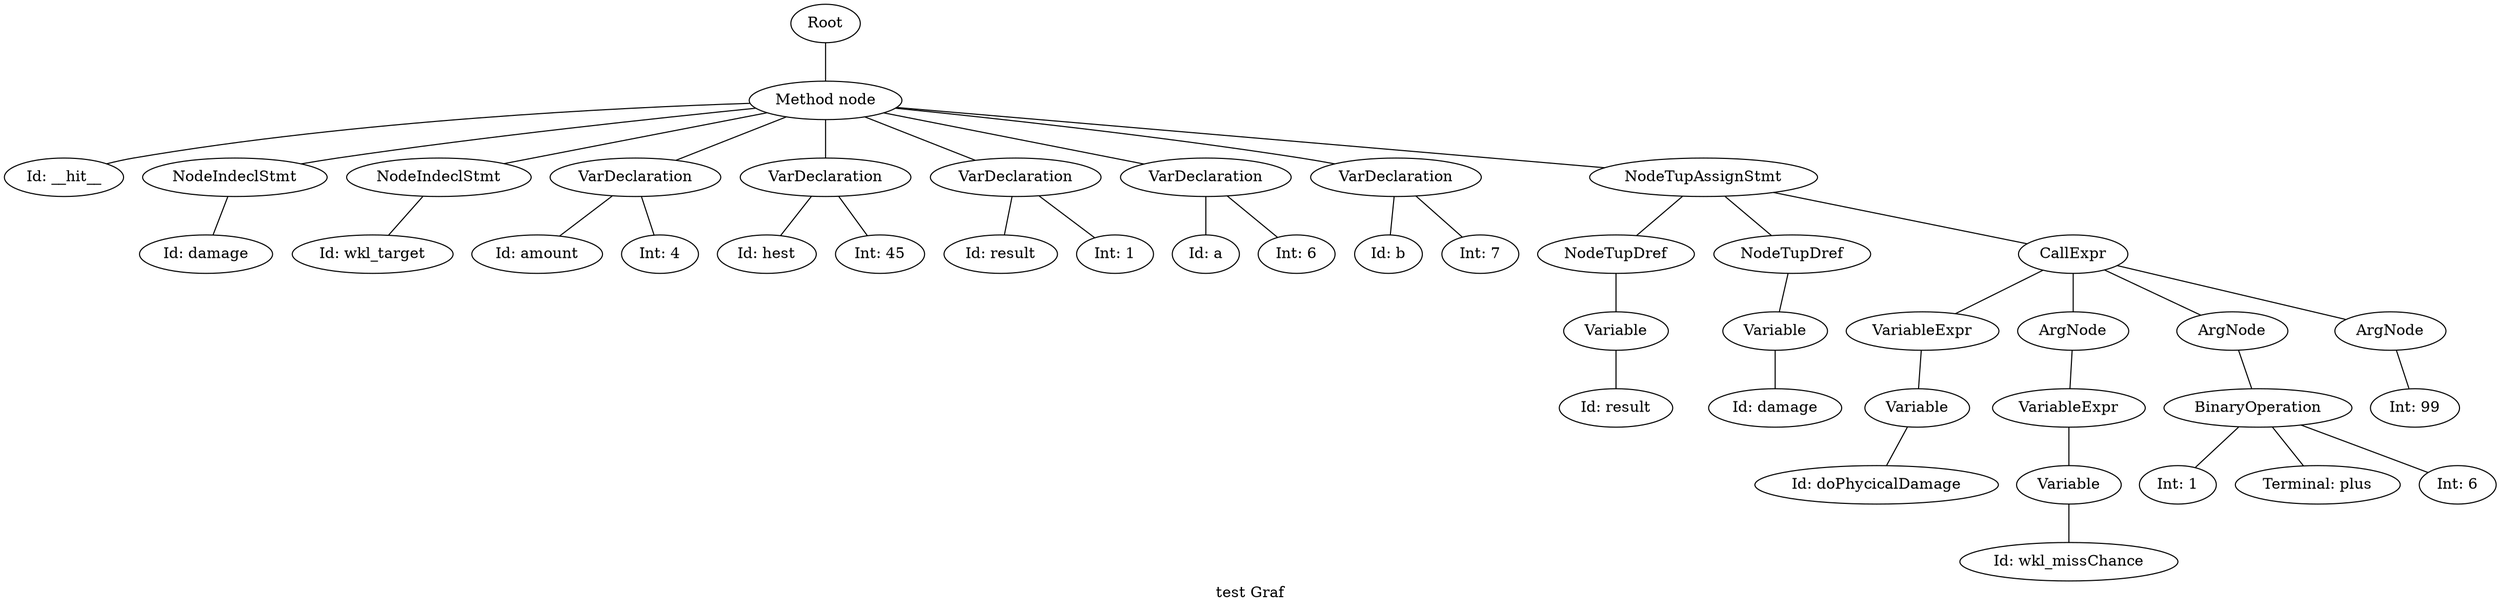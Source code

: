 graph ""
{
#   node [fontsize=10,width=".2", height=".2", margin=0];
#   graph[fontsize=8];
label="test Graf"
n0 ;
n0 [label="Root"] ;
n0 -- n1 ;
n1 [label="Method node"] ;
n1 -- n2 ;
n2 [label="Id: __hit__"] ;
n1 -- n3 ;
n3 [label="NodeIndeclStmt"] ;
n1 -- n4 ;
n4 [label="NodeIndeclStmt"] ;
n1 -- n5 ;
n5 [label="VarDeclaration"] ;
n1 -- n6 ;
n6 [label="VarDeclaration"] ;
n1 -- n7 ;
n7 [label="VarDeclaration"] ;
n1 -- n8 ;
n8 [label="VarDeclaration"] ;
n1 -- n9 ;
n9 [label="VarDeclaration"] ;
n1 -- n10 ;
n10 [label="NodeTupAssignStmt"] ;
n10 -- n11 ;
n11 [label="NodeTupDref"] ;
n10 -- n12 ;
n12 [label="NodeTupDref"] ;
n12 -- n13 ;
n13 [label="Variable"] ;
n13 -- n14 ;
n14 [label="Id: damage"] ;
n11 -- n15 ;
n15 [label="Variable"] ;
n15 -- n16 ;
n16 [label="Id: result"] ;
n10 -- n17 ;
n17 [label="CallExpr"] ;
n17 -- n18 ;
n18 [label="VariableExpr"] ;
n18 -- n19 ;
n19 [label="Variable"] ;
n19 -- n20 ;
n20 [label="Id: doPhycicalDamage"] ;
n17 -- n21 ;
n21 [label="ArgNode"] ;
n17 -- n22 ;
n22 [label="ArgNode"] ;
n17 -- n23 ;
n23 [label="ArgNode"] ;
n23 -- n24 ;
n24 [label="Int: 99"] ;
n22 -- n25 ;
n25 [label="BinaryOperation"] ;
n25 -- n26 ;
n26 [label="Int: 1"] ;
n25 -- n27 ;
n27 [label="Terminal: plus"] ;
n25 -- n28 ;
n28 [label="Int: 6"] ;
n21 -- n29 ;
n29 [label="VariableExpr"] ;
n29 -- n30 ;
n30 [label="Variable"] ;
n30 -- n31 ;
n31 [label="Id: wkl_missChance"] ;
n9 -- n32 ;
n32 [label="Id: b"] ;
n9 -- n33 ;
n33 [label="Int: 7"] ;
n8 -- n34 ;
n34 [label="Id: a"] ;
n8 -- n35 ;
n35 [label="Int: 6"] ;
n7 -- n36 ;
n36 [label="Id: result"] ;
n7 -- n37 ;
n37 [label="Int: 1"] ;
n6 -- n38 ;
n38 [label="Id: hest"] ;
n6 -- n39 ;
n39 [label="Int: 45"] ;
n5 -- n40 ;
n40 [label="Id: amount"] ;
n5 -- n41 ;
n41 [label="Int: 4"] ;
n4 -- n42 ;
n42 [label="Id: wkl_target"] ;
n3 -- n43 ;
n43 [label="Id: damage"] ;
}
